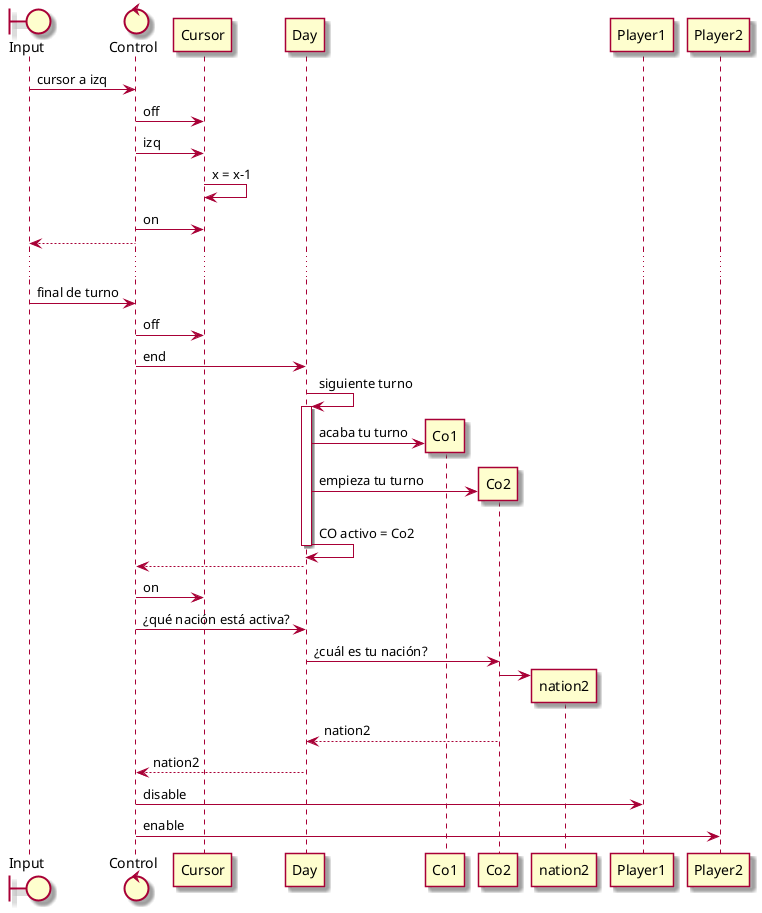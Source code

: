 ﻿@startuml
skin rose

boundary Input
control Control 

Input -> Control : cursor a izq
Control -> Cursor : off
Control -> Cursor : izq
Cursor -> Cursor : x = x-1
Control -> Cursor : on
Control --> Input

...

Input -> Control : final de turno
Control -> Cursor : off
Control -> Day : end

Day -> Day : siguiente turno
activate Day
create Co1
Day -> Co1 : acaba tu turno
create Co2
Day -> Co2 : empieza tu turno 
Day -> Day : CO activo = Co2
deactivate Day

Day --> Control
Control -> Cursor : on
Control -> Day : ¿qué nación está activa?
Day -> Co2 : ¿cuál es tu nación?
create nation2
Co2 -> nation2
Co2 --> Day : nation2
Day --> Control : nation2
Control -> Player1 : disable
Control -> Player2 : enable
@enduml